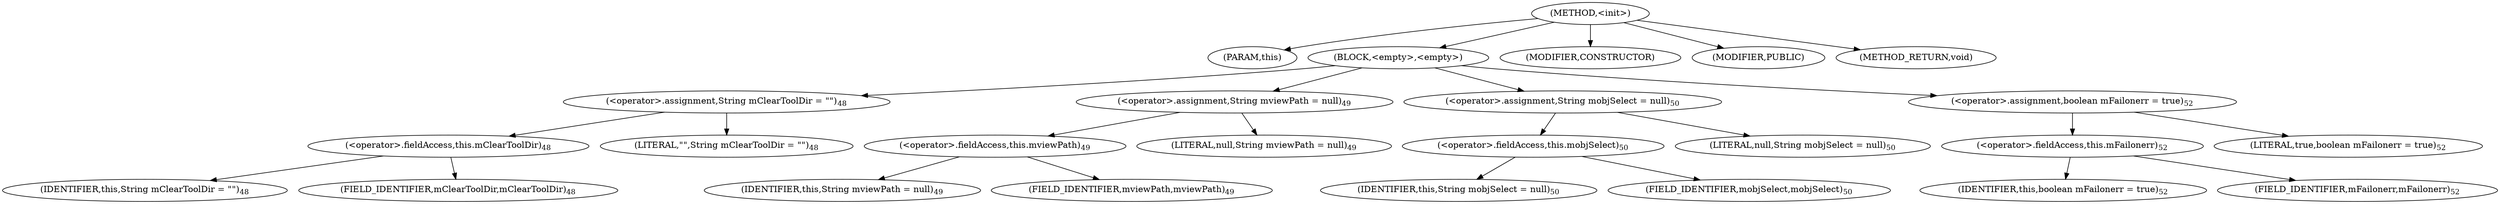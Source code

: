 digraph "&lt;init&gt;" {  
"313" [label = <(METHOD,&lt;init&gt;)> ]
"314" [label = <(PARAM,this)> ]
"315" [label = <(BLOCK,&lt;empty&gt;,&lt;empty&gt;)> ]
"316" [label = <(&lt;operator&gt;.assignment,String mClearToolDir = &quot;&quot;)<SUB>48</SUB>> ]
"317" [label = <(&lt;operator&gt;.fieldAccess,this.mClearToolDir)<SUB>48</SUB>> ]
"318" [label = <(IDENTIFIER,this,String mClearToolDir = &quot;&quot;)<SUB>48</SUB>> ]
"319" [label = <(FIELD_IDENTIFIER,mClearToolDir,mClearToolDir)<SUB>48</SUB>> ]
"320" [label = <(LITERAL,&quot;&quot;,String mClearToolDir = &quot;&quot;)<SUB>48</SUB>> ]
"321" [label = <(&lt;operator&gt;.assignment,String mviewPath = null)<SUB>49</SUB>> ]
"322" [label = <(&lt;operator&gt;.fieldAccess,this.mviewPath)<SUB>49</SUB>> ]
"323" [label = <(IDENTIFIER,this,String mviewPath = null)<SUB>49</SUB>> ]
"324" [label = <(FIELD_IDENTIFIER,mviewPath,mviewPath)<SUB>49</SUB>> ]
"325" [label = <(LITERAL,null,String mviewPath = null)<SUB>49</SUB>> ]
"326" [label = <(&lt;operator&gt;.assignment,String mobjSelect = null)<SUB>50</SUB>> ]
"327" [label = <(&lt;operator&gt;.fieldAccess,this.mobjSelect)<SUB>50</SUB>> ]
"328" [label = <(IDENTIFIER,this,String mobjSelect = null)<SUB>50</SUB>> ]
"329" [label = <(FIELD_IDENTIFIER,mobjSelect,mobjSelect)<SUB>50</SUB>> ]
"330" [label = <(LITERAL,null,String mobjSelect = null)<SUB>50</SUB>> ]
"331" [label = <(&lt;operator&gt;.assignment,boolean mFailonerr = true)<SUB>52</SUB>> ]
"332" [label = <(&lt;operator&gt;.fieldAccess,this.mFailonerr)<SUB>52</SUB>> ]
"333" [label = <(IDENTIFIER,this,boolean mFailonerr = true)<SUB>52</SUB>> ]
"334" [label = <(FIELD_IDENTIFIER,mFailonerr,mFailonerr)<SUB>52</SUB>> ]
"335" [label = <(LITERAL,true,boolean mFailonerr = true)<SUB>52</SUB>> ]
"336" [label = <(MODIFIER,CONSTRUCTOR)> ]
"337" [label = <(MODIFIER,PUBLIC)> ]
"338" [label = <(METHOD_RETURN,void)> ]
  "313" -> "314" 
  "313" -> "315" 
  "313" -> "336" 
  "313" -> "337" 
  "313" -> "338" 
  "315" -> "316" 
  "315" -> "321" 
  "315" -> "326" 
  "315" -> "331" 
  "316" -> "317" 
  "316" -> "320" 
  "317" -> "318" 
  "317" -> "319" 
  "321" -> "322" 
  "321" -> "325" 
  "322" -> "323" 
  "322" -> "324" 
  "326" -> "327" 
  "326" -> "330" 
  "327" -> "328" 
  "327" -> "329" 
  "331" -> "332" 
  "331" -> "335" 
  "332" -> "333" 
  "332" -> "334" 
}

